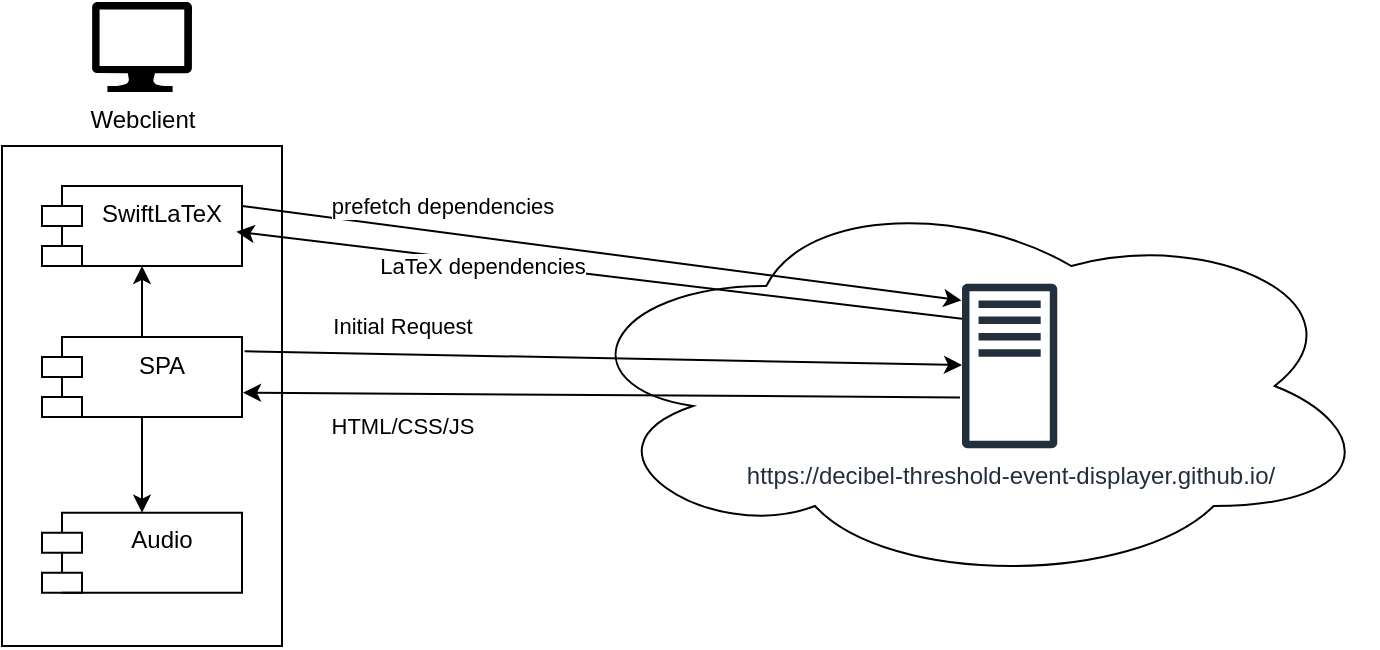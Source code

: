 <mxfile version="26.0.5">
  <diagram name="Seite-1" id="7p8iVuH_cRRq6RV-iubz">
    <mxGraphModel dx="1188" dy="629" grid="1" gridSize="10" guides="1" tooltips="1" connect="1" arrows="1" fold="1" page="1" pageScale="1" pageWidth="827" pageHeight="1169" math="0" shadow="0">
      <root>
        <mxCell id="0" />
        <mxCell id="1" parent="0" />
        <mxCell id="COSx-kqy5qgdez1LMe4O-16" value="" style="group" vertex="1" connectable="0" parent="1">
          <mxGeometry x="80" y="250" width="140" height="280" as="geometry" />
        </mxCell>
        <mxCell id="COSx-kqy5qgdez1LMe4O-4" value="" style="rounded=0;whiteSpace=wrap;html=1;" vertex="1" parent="COSx-kqy5qgdez1LMe4O-16">
          <mxGeometry y="30" width="140" height="250" as="geometry" />
        </mxCell>
        <mxCell id="COSx-kqy5qgdez1LMe4O-7" value="SwiftLaTeX" style="shape=module;align=left;spacingLeft=20;align=center;verticalAlign=top;whiteSpace=wrap;html=1;" vertex="1" parent="COSx-kqy5qgdez1LMe4O-16">
          <mxGeometry x="20" y="49.997" width="100" height="40" as="geometry" />
        </mxCell>
        <mxCell id="COSx-kqy5qgdez1LMe4O-14" style="edgeStyle=orthogonalEdgeStyle;rounded=0;orthogonalLoop=1;jettySize=auto;html=1;" edge="1" parent="COSx-kqy5qgdez1LMe4O-16" source="COSx-kqy5qgdez1LMe4O-8" target="COSx-kqy5qgdez1LMe4O-7">
          <mxGeometry relative="1" as="geometry" />
        </mxCell>
        <mxCell id="COSx-kqy5qgdez1LMe4O-15" style="edgeStyle=orthogonalEdgeStyle;rounded=0;orthogonalLoop=1;jettySize=auto;html=1;" edge="1" parent="COSx-kqy5qgdez1LMe4O-16" source="COSx-kqy5qgdez1LMe4O-8" target="COSx-kqy5qgdez1LMe4O-9">
          <mxGeometry relative="1" as="geometry" />
        </mxCell>
        <mxCell id="COSx-kqy5qgdez1LMe4O-8" value="SPA" style="shape=module;align=left;spacingLeft=20;align=center;verticalAlign=top;whiteSpace=wrap;html=1;" vertex="1" parent="COSx-kqy5qgdez1LMe4O-16">
          <mxGeometry x="20" y="125.53" width="100" height="40" as="geometry" />
        </mxCell>
        <mxCell id="COSx-kqy5qgdez1LMe4O-9" value="Audio" style="shape=module;align=left;spacingLeft=20;align=center;verticalAlign=top;whiteSpace=wrap;html=1;" vertex="1" parent="COSx-kqy5qgdez1LMe4O-16">
          <mxGeometry x="20" y="213.333" width="100" height="40" as="geometry" />
        </mxCell>
        <mxCell id="COSx-kqy5qgdez1LMe4O-2" value="" style="ellipse;shape=cloud;whiteSpace=wrap;html=1;" vertex="1" parent="1">
          <mxGeometry x="360.42" y="300" width="406.78" height="200.03" as="geometry" />
        </mxCell>
        <mxCell id="COSx-kqy5qgdez1LMe4O-3" value="Webclient" style="sketch=0;aspect=fixed;pointerEvents=1;shadow=0;dashed=0;html=1;strokeColor=none;labelPosition=center;verticalLabelPosition=bottom;verticalAlign=top;align=center;fillColor=light-dark(#000000, #bfd3ff);shape=mxgraph.azure.computer" vertex="1" parent="1">
          <mxGeometry x="125" y="207.97" width="50" height="45" as="geometry" />
        </mxCell>
        <mxCell id="COSx-kqy5qgdez1LMe4O-10" value="Initial Request" style="endArrow=classic;html=1;rounded=0;exitX=1.013;exitY=0.178;exitDx=0;exitDy=0;exitPerimeter=0;" edge="1" parent="1" source="COSx-kqy5qgdez1LMe4O-8" target="COSx-kqy5qgdez1LMe4O-1">
          <mxGeometry x="-0.563" y="14" width="50" height="50" relative="1" as="geometry">
            <mxPoint x="200" y="335" as="sourcePoint" />
            <mxPoint x="260" y="460" as="targetPoint" />
            <mxPoint as="offset" />
          </mxGeometry>
        </mxCell>
        <mxCell id="COSx-kqy5qgdez1LMe4O-13" value="HTML/CSS/JS" style="endArrow=classic;html=1;rounded=0;exitX=-0.021;exitY=0.691;exitDx=0;exitDy=0;exitPerimeter=0;entryX=1.005;entryY=0.695;entryDx=0;entryDy=0;entryPerimeter=0;" edge="1" parent="1" source="COSx-kqy5qgdez1LMe4O-1" target="COSx-kqy5qgdez1LMe4O-8">
          <mxGeometry x="0.556" y="16" width="50" height="50" relative="1" as="geometry">
            <mxPoint x="210" y="500" as="sourcePoint" />
            <mxPoint x="260" y="450" as="targetPoint" />
            <mxPoint as="offset" />
          </mxGeometry>
        </mxCell>
        <mxCell id="COSx-kqy5qgdez1LMe4O-1" value="https://decibel-threshold-event-displayer.github.io/" style="sketch=0;outlineConnect=0;fontColor=#232F3E;gradientColor=none;fillColor=#232F3D;strokeColor=none;dashed=0;verticalLabelPosition=bottom;verticalAlign=top;align=center;html=1;fontSize=12;fontStyle=0;aspect=fixed;pointerEvents=1;shape=mxgraph.aws4.traditional_server;" vertex="1" parent="1">
          <mxGeometry x="560" y="348.72" width="47.63" height="82.56" as="geometry" />
        </mxCell>
        <mxCell id="COSx-kqy5qgdez1LMe4O-19" value="prefetch dependencies" style="endArrow=classic;html=1;rounded=0;exitX=1;exitY=0.25;exitDx=0;exitDy=0;anchorPointDirection=0;entryX=-0.005;entryY=0.101;entryDx=0;entryDy=0;entryPerimeter=0;" edge="1" parent="1" source="COSx-kqy5qgdez1LMe4O-7" target="COSx-kqy5qgdez1LMe4O-1">
          <mxGeometry x="-0.454" y="13" width="50" height="50" relative="1" as="geometry">
            <mxPoint y="240" as="sourcePoint" />
            <mxPoint x="530" y="210" as="targetPoint" />
            <mxPoint as="offset" />
          </mxGeometry>
        </mxCell>
        <mxCell id="COSx-kqy5qgdez1LMe4O-20" value="LaTeX dependencies" style="endArrow=classic;html=1;rounded=0;entryX=0.972;entryY=0.572;entryDx=0;entryDy=0;entryPerimeter=0;exitX=0;exitY=0.213;exitDx=0;exitDy=0;exitPerimeter=0;" edge="1" parent="1" source="COSx-kqy5qgdez1LMe4O-1" target="COSx-kqy5qgdez1LMe4O-7">
          <mxGeometry x="0.322" y="2" width="50" height="50" relative="1" as="geometry">
            <mxPoint x="541.1" y="323.4" as="sourcePoint" />
            <mxPoint x="250" y="323" as="targetPoint" />
            <mxPoint as="offset" />
          </mxGeometry>
        </mxCell>
      </root>
    </mxGraphModel>
  </diagram>
</mxfile>
